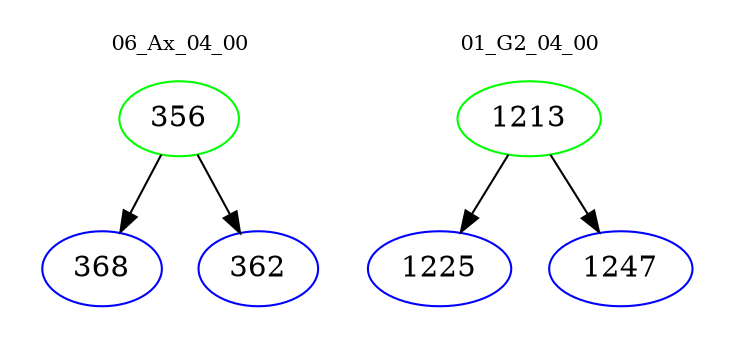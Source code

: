 digraph{
subgraph cluster_0 {
color = white
label = "06_Ax_04_00";
fontsize=10;
T0_356 [label="356", color="green"]
T0_356 -> T0_368 [color="black"]
T0_368 [label="368", color="blue"]
T0_356 -> T0_362 [color="black"]
T0_362 [label="362", color="blue"]
}
subgraph cluster_1 {
color = white
label = "01_G2_04_00";
fontsize=10;
T1_1213 [label="1213", color="green"]
T1_1213 -> T1_1225 [color="black"]
T1_1225 [label="1225", color="blue"]
T1_1213 -> T1_1247 [color="black"]
T1_1247 [label="1247", color="blue"]
}
}
